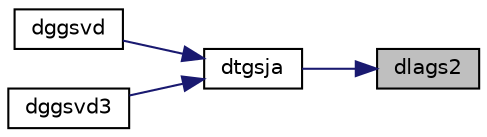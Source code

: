 digraph "dlags2"
{
 // LATEX_PDF_SIZE
  edge [fontname="Helvetica",fontsize="10",labelfontname="Helvetica",labelfontsize="10"];
  node [fontname="Helvetica",fontsize="10",shape=record];
  rankdir="RL";
  Node1 [label="dlags2",height=0.2,width=0.4,color="black", fillcolor="grey75", style="filled", fontcolor="black",tooltip="DLAGS2 computes 2-by-2 orthogonal matrices U, V, and Q, and applies them to matrices A and B such tha..."];
  Node1 -> Node2 [dir="back",color="midnightblue",fontsize="10",style="solid",fontname="Helvetica"];
  Node2 [label="dtgsja",height=0.2,width=0.4,color="black", fillcolor="white", style="filled",URL="$dtgsja_8f.html#a735d79ef7de07a8458981915eaa0aae8",tooltip="DTGSJA"];
  Node2 -> Node3 [dir="back",color="midnightblue",fontsize="10",style="solid",fontname="Helvetica"];
  Node3 [label="dggsvd",height=0.2,width=0.4,color="black", fillcolor="white", style="filled",URL="$dggsvd_8f.html#af81db37b433882a26f692aeff19f002e",tooltip="DGGSVD computes the singular value decomposition (SVD) for OTHER matrices"];
  Node2 -> Node4 [dir="back",color="midnightblue",fontsize="10",style="solid",fontname="Helvetica"];
  Node4 [label="dggsvd3",height=0.2,width=0.4,color="black", fillcolor="white", style="filled",URL="$dggsvd3_8f.html#ab6c743f531c1b87922eb811cbc3ef645",tooltip="DGGSVD3 computes the singular value decomposition (SVD) for OTHER matrices"];
}
